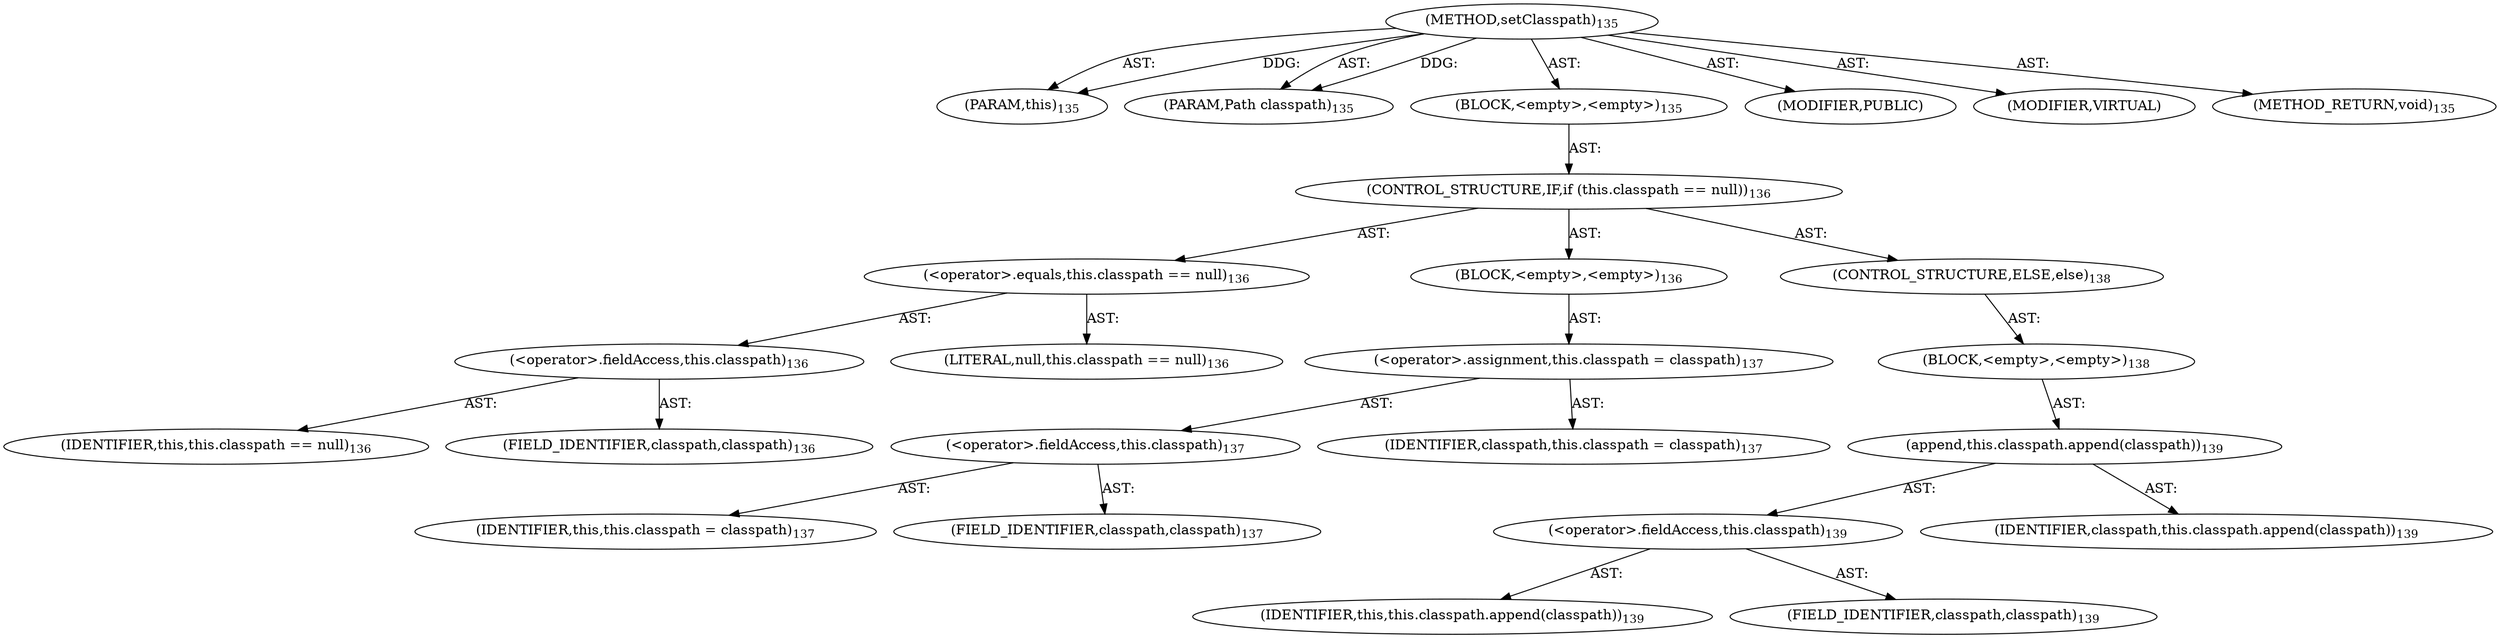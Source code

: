 digraph "setClasspath" {  
"111669149701" [label = <(METHOD,setClasspath)<SUB>135</SUB>> ]
"115964116994" [label = <(PARAM,this)<SUB>135</SUB>> ]
"115964117010" [label = <(PARAM,Path classpath)<SUB>135</SUB>> ]
"25769803781" [label = <(BLOCK,&lt;empty&gt;,&lt;empty&gt;)<SUB>135</SUB>> ]
"47244640256" [label = <(CONTROL_STRUCTURE,IF,if (this.classpath == null))<SUB>136</SUB>> ]
"30064771082" [label = <(&lt;operator&gt;.equals,this.classpath == null)<SUB>136</SUB>> ]
"30064771083" [label = <(&lt;operator&gt;.fieldAccess,this.classpath)<SUB>136</SUB>> ]
"68719476738" [label = <(IDENTIFIER,this,this.classpath == null)<SUB>136</SUB>> ]
"55834574853" [label = <(FIELD_IDENTIFIER,classpath,classpath)<SUB>136</SUB>> ]
"90194313216" [label = <(LITERAL,null,this.classpath == null)<SUB>136</SUB>> ]
"25769803782" [label = <(BLOCK,&lt;empty&gt;,&lt;empty&gt;)<SUB>136</SUB>> ]
"30064771084" [label = <(&lt;operator&gt;.assignment,this.classpath = classpath)<SUB>137</SUB>> ]
"30064771085" [label = <(&lt;operator&gt;.fieldAccess,this.classpath)<SUB>137</SUB>> ]
"68719476739" [label = <(IDENTIFIER,this,this.classpath = classpath)<SUB>137</SUB>> ]
"55834574854" [label = <(FIELD_IDENTIFIER,classpath,classpath)<SUB>137</SUB>> ]
"68719476771" [label = <(IDENTIFIER,classpath,this.classpath = classpath)<SUB>137</SUB>> ]
"47244640257" [label = <(CONTROL_STRUCTURE,ELSE,else)<SUB>138</SUB>> ]
"25769803783" [label = <(BLOCK,&lt;empty&gt;,&lt;empty&gt;)<SUB>138</SUB>> ]
"30064771086" [label = <(append,this.classpath.append(classpath))<SUB>139</SUB>> ]
"30064771087" [label = <(&lt;operator&gt;.fieldAccess,this.classpath)<SUB>139</SUB>> ]
"68719476740" [label = <(IDENTIFIER,this,this.classpath.append(classpath))<SUB>139</SUB>> ]
"55834574855" [label = <(FIELD_IDENTIFIER,classpath,classpath)<SUB>139</SUB>> ]
"68719476772" [label = <(IDENTIFIER,classpath,this.classpath.append(classpath))<SUB>139</SUB>> ]
"133143986188" [label = <(MODIFIER,PUBLIC)> ]
"133143986189" [label = <(MODIFIER,VIRTUAL)> ]
"128849018885" [label = <(METHOD_RETURN,void)<SUB>135</SUB>> ]
  "111669149701" -> "115964116994"  [ label = "AST: "] 
  "111669149701" -> "115964117010"  [ label = "AST: "] 
  "111669149701" -> "25769803781"  [ label = "AST: "] 
  "111669149701" -> "133143986188"  [ label = "AST: "] 
  "111669149701" -> "133143986189"  [ label = "AST: "] 
  "111669149701" -> "128849018885"  [ label = "AST: "] 
  "25769803781" -> "47244640256"  [ label = "AST: "] 
  "47244640256" -> "30064771082"  [ label = "AST: "] 
  "47244640256" -> "25769803782"  [ label = "AST: "] 
  "47244640256" -> "47244640257"  [ label = "AST: "] 
  "30064771082" -> "30064771083"  [ label = "AST: "] 
  "30064771082" -> "90194313216"  [ label = "AST: "] 
  "30064771083" -> "68719476738"  [ label = "AST: "] 
  "30064771083" -> "55834574853"  [ label = "AST: "] 
  "25769803782" -> "30064771084"  [ label = "AST: "] 
  "30064771084" -> "30064771085"  [ label = "AST: "] 
  "30064771084" -> "68719476771"  [ label = "AST: "] 
  "30064771085" -> "68719476739"  [ label = "AST: "] 
  "30064771085" -> "55834574854"  [ label = "AST: "] 
  "47244640257" -> "25769803783"  [ label = "AST: "] 
  "25769803783" -> "30064771086"  [ label = "AST: "] 
  "30064771086" -> "30064771087"  [ label = "AST: "] 
  "30064771086" -> "68719476772"  [ label = "AST: "] 
  "30064771087" -> "68719476740"  [ label = "AST: "] 
  "30064771087" -> "55834574855"  [ label = "AST: "] 
  "111669149701" -> "115964116994"  [ label = "DDG: "] 
  "111669149701" -> "115964117010"  [ label = "DDG: "] 
}
